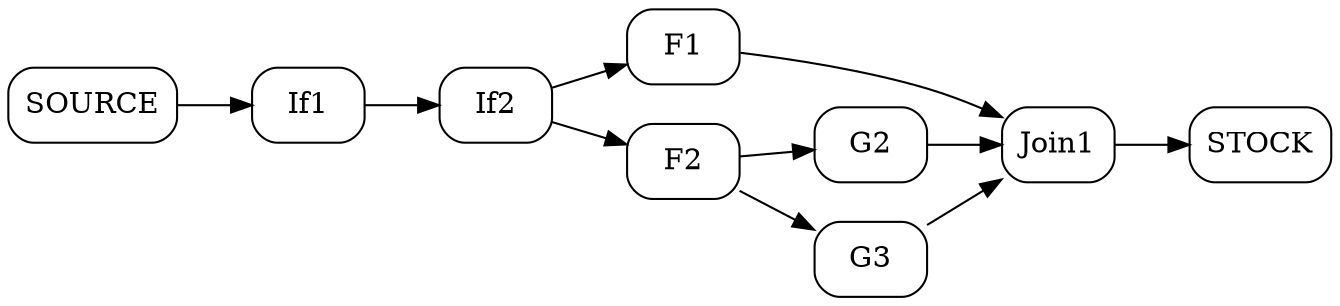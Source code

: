 digraph Example2 {
  rankdir = LR;
  if1[shape=Mrecord, label="If1"];
  {
    rank=same;
    if2[shape=Mrecord, label="If2"];
  }
  {
    rank=same;
    f1[shape=Mrecord, label="F1"];
    f2[shape=Mrecord, label="F2"];
  }
  {
    rank=same;
    g2[shape=Mrecord, label="G2"];
    g3[shape=Mrecord, label="G3"];
  }
  
  {
    rank=source;
    source[shape=Mrecord, label="SOURCE"];
  }
  
  source:d -> if1:x;
  
  if1:t -> if2:x;
  
  if2:f -> f1:x;
  if2:f -> f2:x;
  
  f2:y -> g2:x;
  f2:y -> g3:x;
  
  {
    rank=same;
    join1[shape=Mrecord, label="Join1"];
  }
  
  f1:y -> join1:x1;
  g2:y -> join1:x2;
  g3:y -> join1:x3;
  
  {
    rank=sink;
    stock [shape=Mrecord, label="STOCK"];
  }
  
  join1:y -> stock:x;
}
